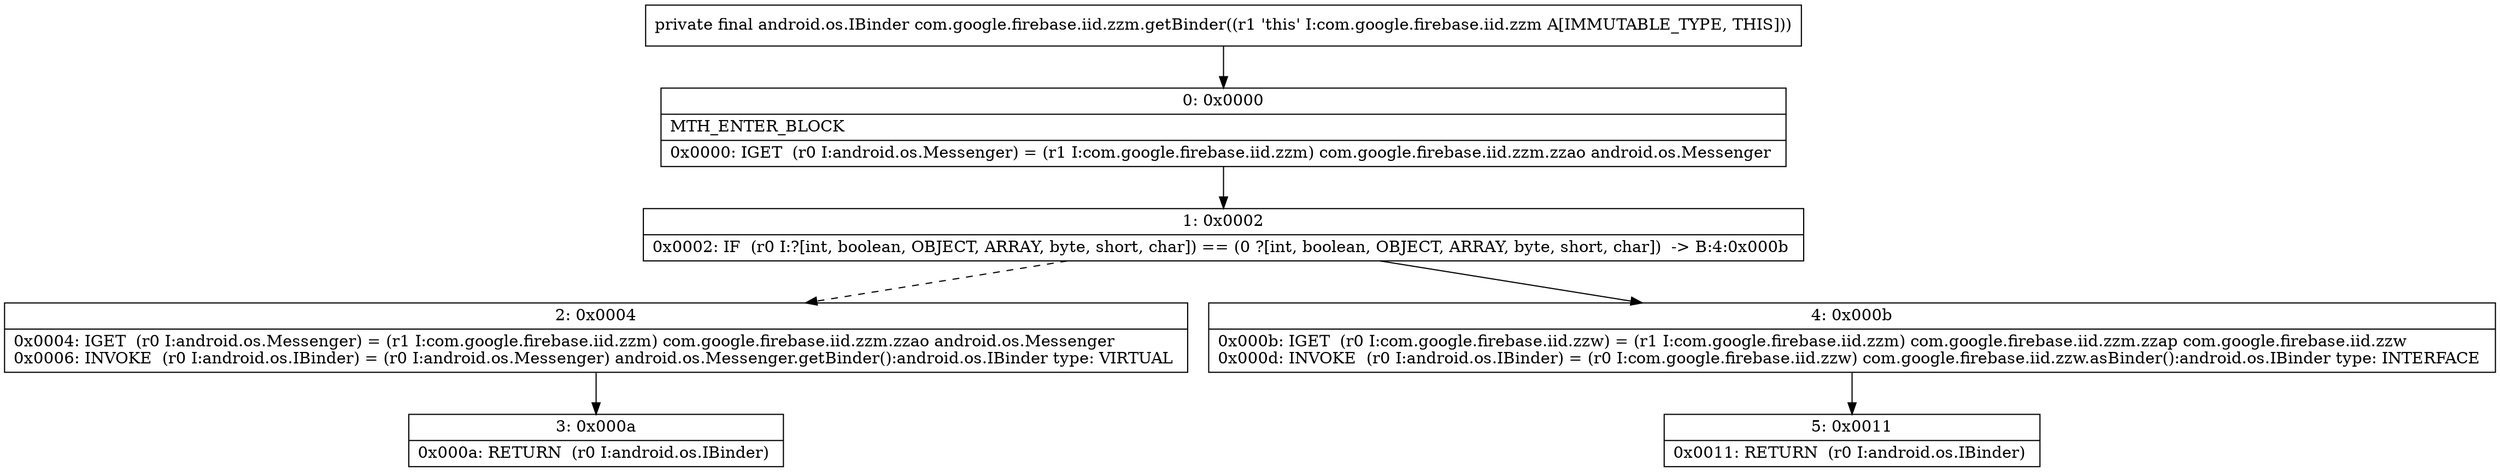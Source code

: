 digraph "CFG forcom.google.firebase.iid.zzm.getBinder()Landroid\/os\/IBinder;" {
Node_0 [shape=record,label="{0\:\ 0x0000|MTH_ENTER_BLOCK\l|0x0000: IGET  (r0 I:android.os.Messenger) = (r1 I:com.google.firebase.iid.zzm) com.google.firebase.iid.zzm.zzao android.os.Messenger \l}"];
Node_1 [shape=record,label="{1\:\ 0x0002|0x0002: IF  (r0 I:?[int, boolean, OBJECT, ARRAY, byte, short, char]) == (0 ?[int, boolean, OBJECT, ARRAY, byte, short, char])  \-\> B:4:0x000b \l}"];
Node_2 [shape=record,label="{2\:\ 0x0004|0x0004: IGET  (r0 I:android.os.Messenger) = (r1 I:com.google.firebase.iid.zzm) com.google.firebase.iid.zzm.zzao android.os.Messenger \l0x0006: INVOKE  (r0 I:android.os.IBinder) = (r0 I:android.os.Messenger) android.os.Messenger.getBinder():android.os.IBinder type: VIRTUAL \l}"];
Node_3 [shape=record,label="{3\:\ 0x000a|0x000a: RETURN  (r0 I:android.os.IBinder) \l}"];
Node_4 [shape=record,label="{4\:\ 0x000b|0x000b: IGET  (r0 I:com.google.firebase.iid.zzw) = (r1 I:com.google.firebase.iid.zzm) com.google.firebase.iid.zzm.zzap com.google.firebase.iid.zzw \l0x000d: INVOKE  (r0 I:android.os.IBinder) = (r0 I:com.google.firebase.iid.zzw) com.google.firebase.iid.zzw.asBinder():android.os.IBinder type: INTERFACE \l}"];
Node_5 [shape=record,label="{5\:\ 0x0011|0x0011: RETURN  (r0 I:android.os.IBinder) \l}"];
MethodNode[shape=record,label="{private final android.os.IBinder com.google.firebase.iid.zzm.getBinder((r1 'this' I:com.google.firebase.iid.zzm A[IMMUTABLE_TYPE, THIS])) }"];
MethodNode -> Node_0;
Node_0 -> Node_1;
Node_1 -> Node_2[style=dashed];
Node_1 -> Node_4;
Node_2 -> Node_3;
Node_4 -> Node_5;
}

